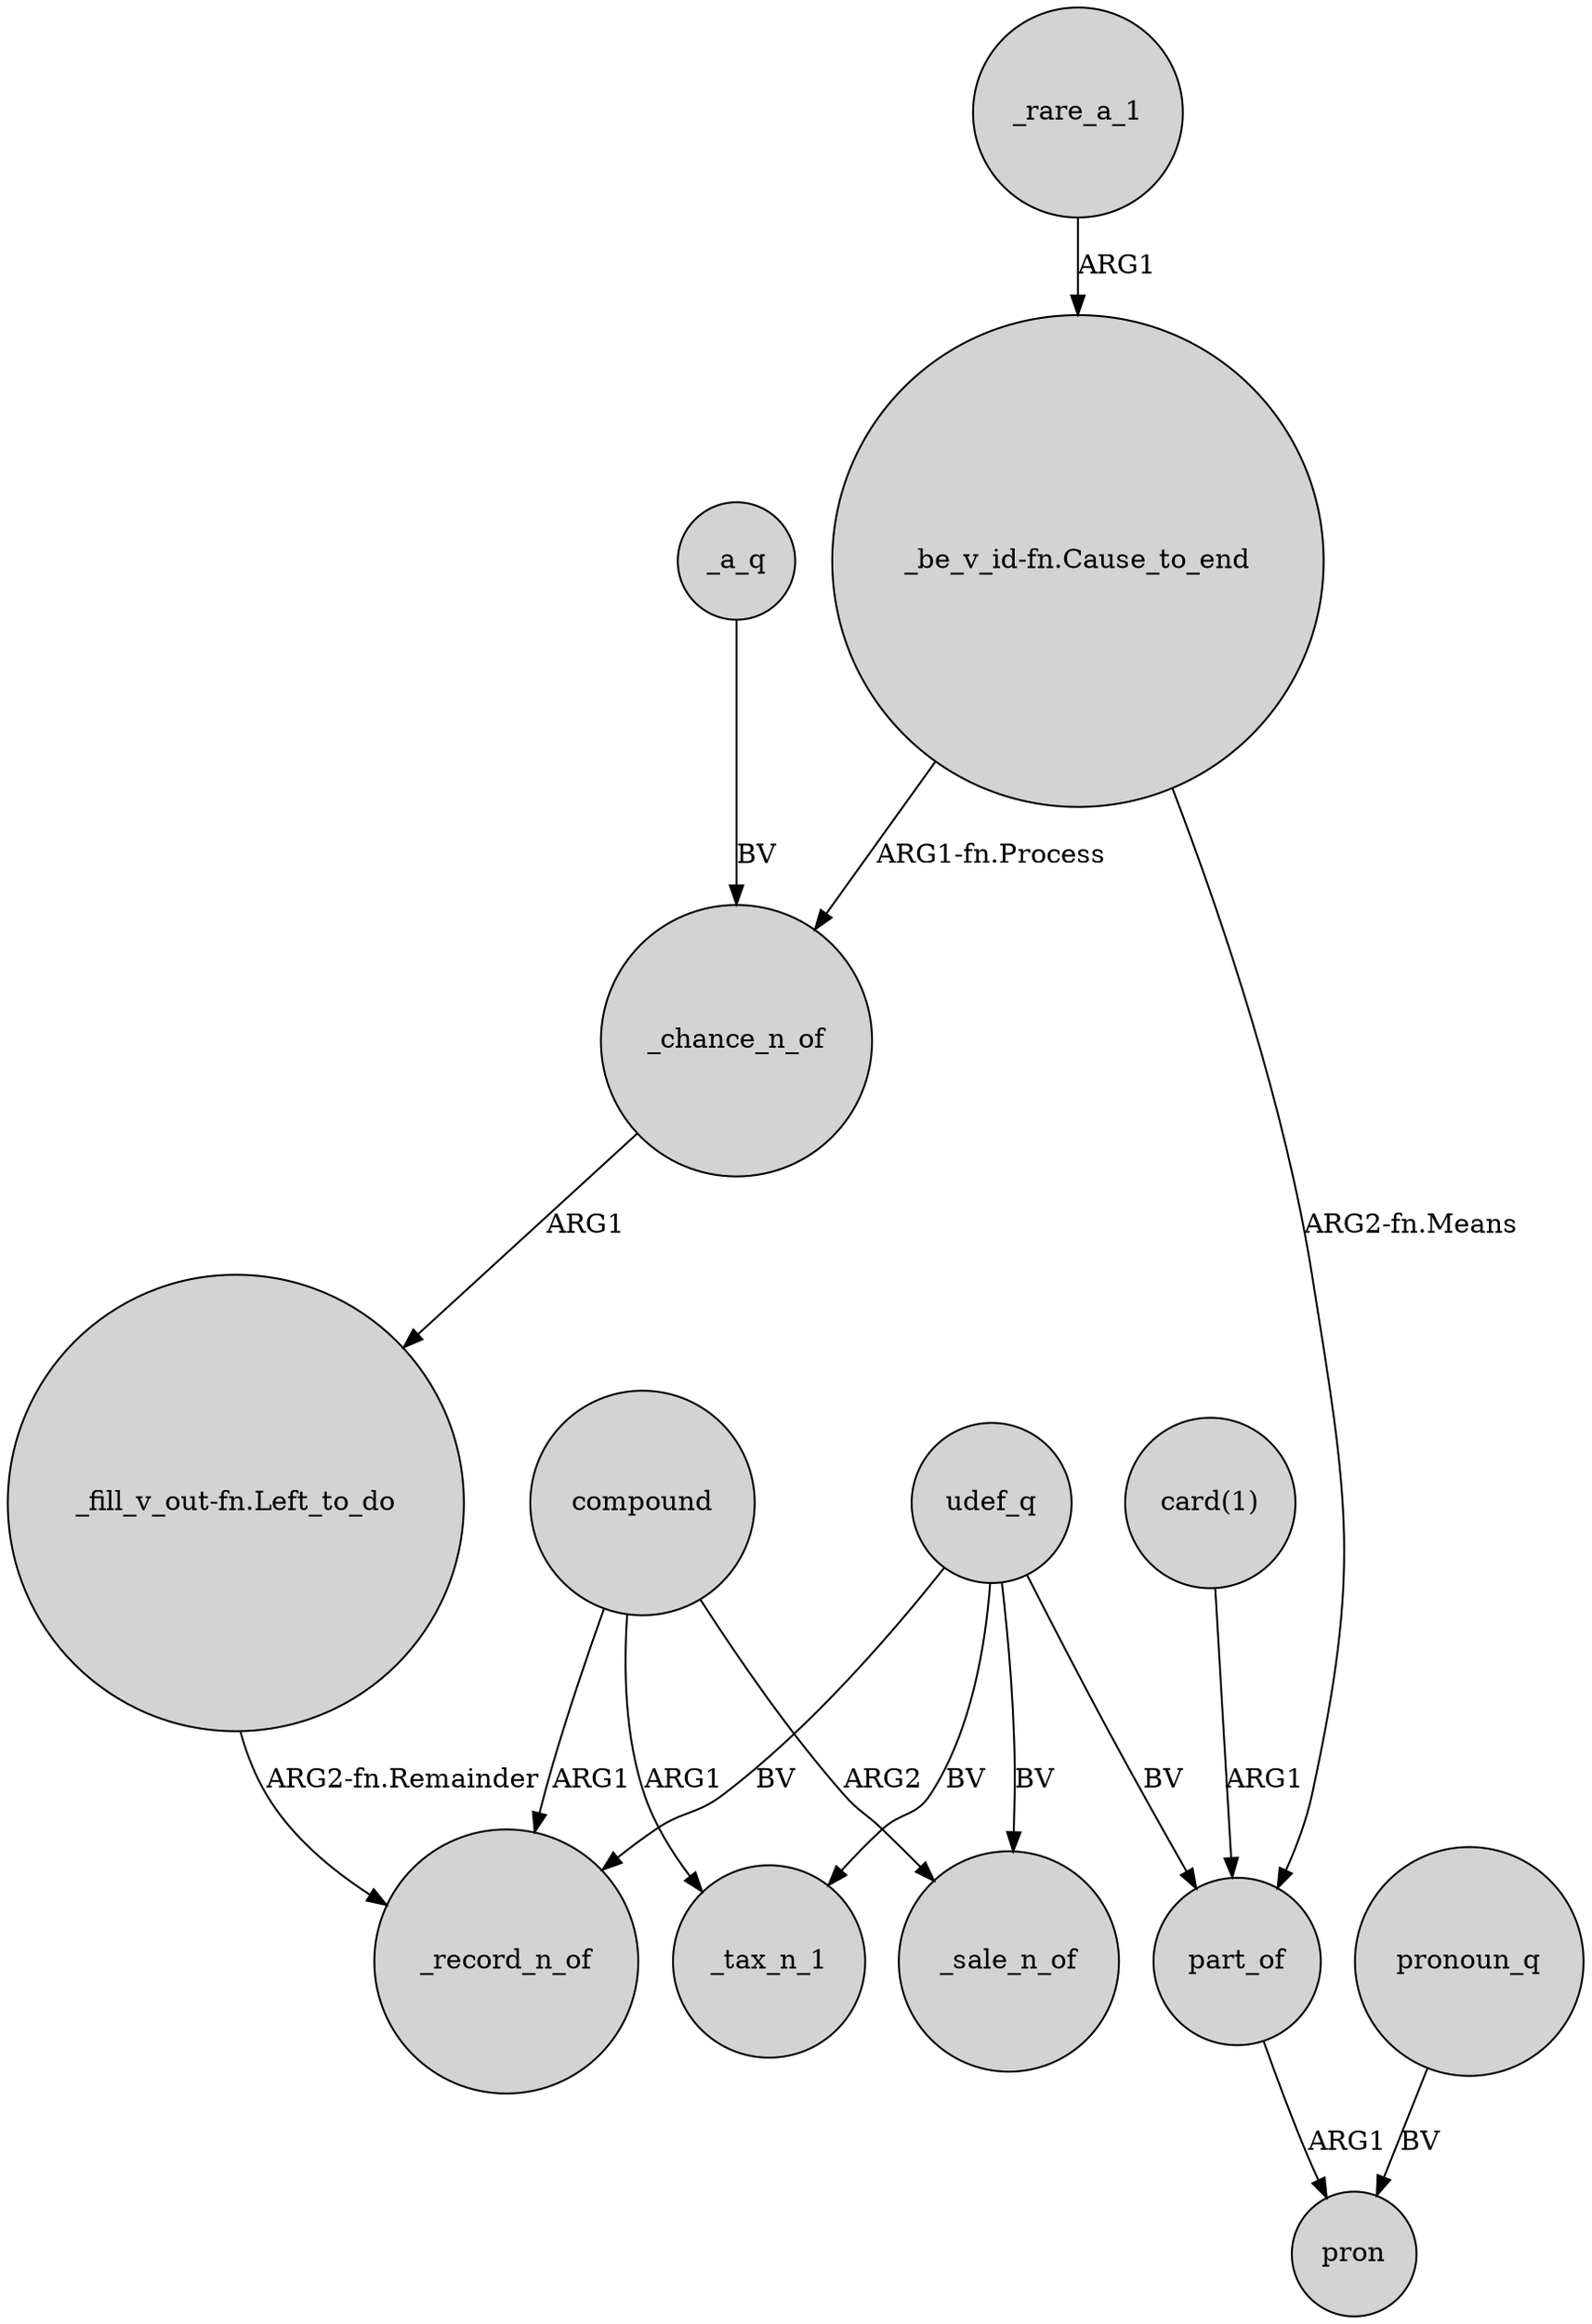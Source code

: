 digraph {
	node [shape=circle style=filled]
	"_fill_v_out-fn.Left_to_do" -> _record_n_of [label="ARG2-fn.Remainder"]
	udef_q -> _sale_n_of [label=BV]
	_a_q -> _chance_n_of [label=BV]
	compound -> _tax_n_1 [label=ARG1]
	_chance_n_of -> "_fill_v_out-fn.Left_to_do" [label=ARG1]
	"card(1)" -> part_of [label=ARG1]
	compound -> _record_n_of [label=ARG1]
	"_be_v_id-fn.Cause_to_end" -> part_of [label="ARG2-fn.Means"]
	udef_q -> _record_n_of [label=BV]
	udef_q -> _tax_n_1 [label=BV]
	udef_q -> part_of [label=BV]
	_rare_a_1 -> "_be_v_id-fn.Cause_to_end" [label=ARG1]
	pronoun_q -> pron [label=BV]
	"_be_v_id-fn.Cause_to_end" -> _chance_n_of [label="ARG1-fn.Process"]
	compound -> _sale_n_of [label=ARG2]
	part_of -> pron [label=ARG1]
}
